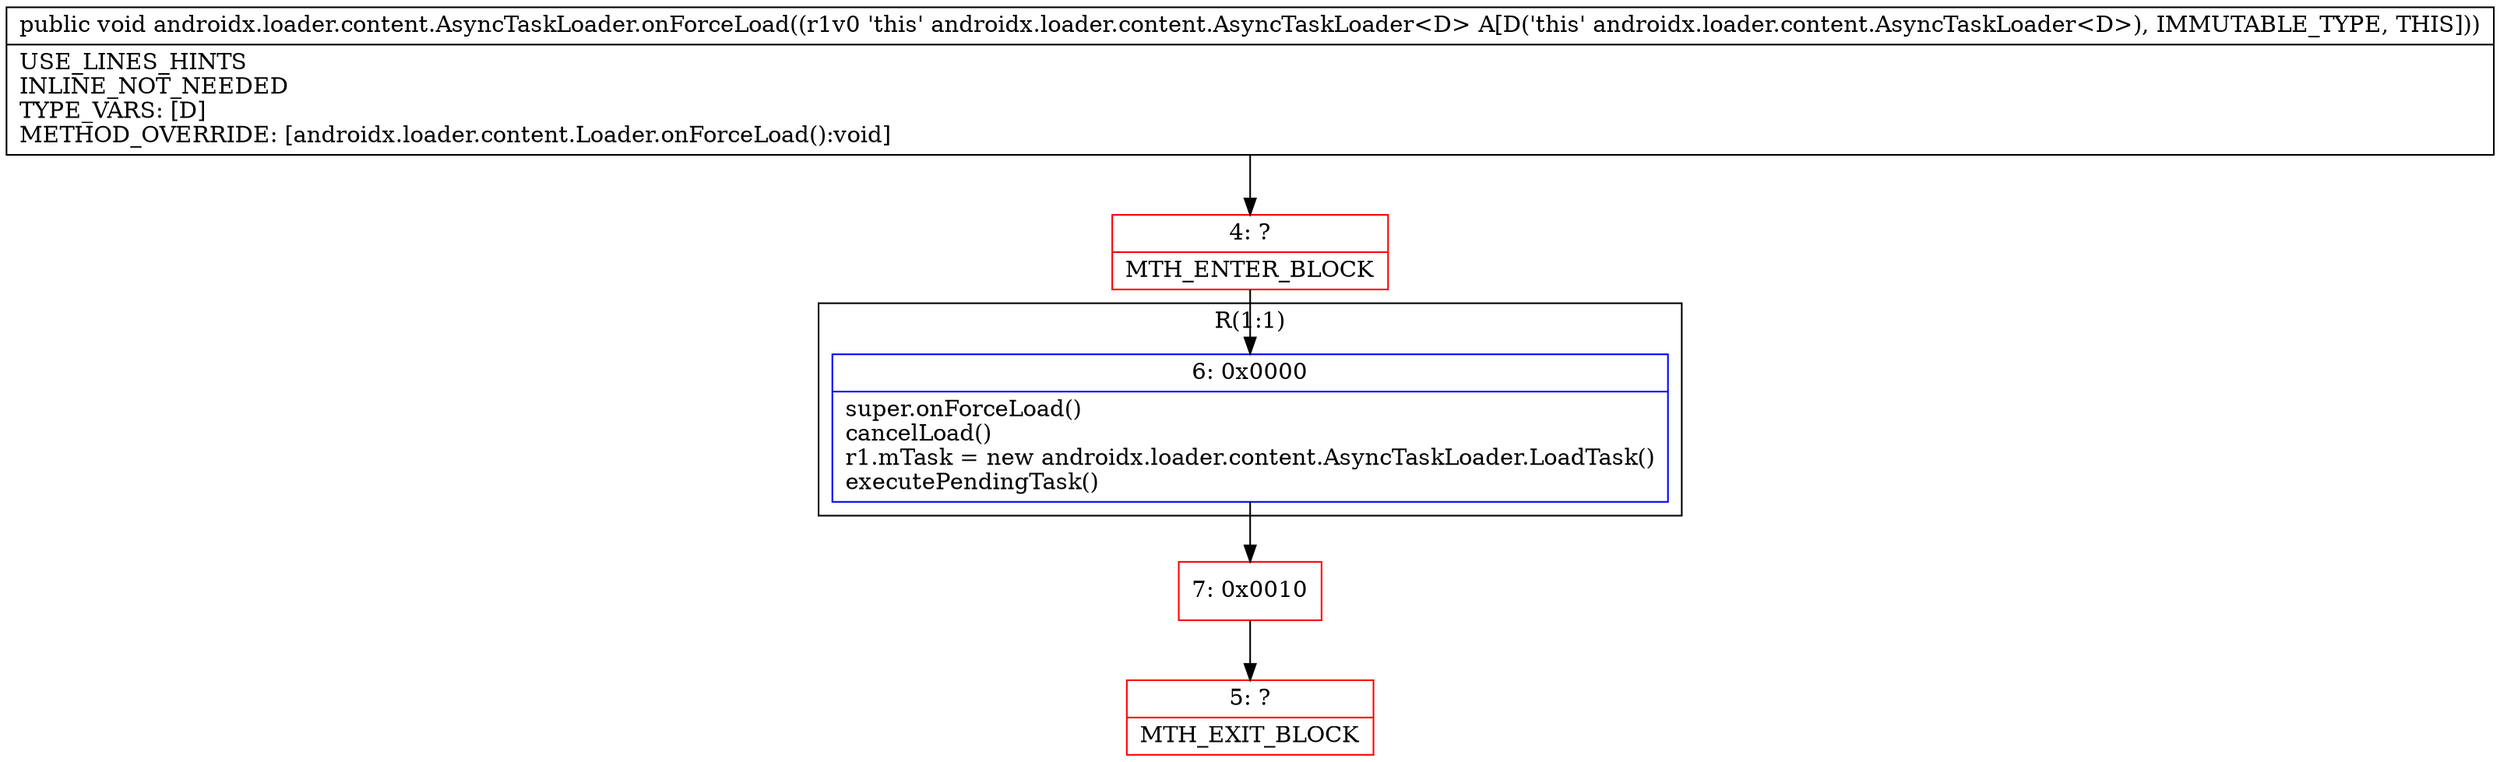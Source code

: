 digraph "CFG forandroidx.loader.content.AsyncTaskLoader.onForceLoad()V" {
subgraph cluster_Region_1940396153 {
label = "R(1:1)";
node [shape=record,color=blue];
Node_6 [shape=record,label="{6\:\ 0x0000|super.onForceLoad()\lcancelLoad()\lr1.mTask = new androidx.loader.content.AsyncTaskLoader.LoadTask()\lexecutePendingTask()\l}"];
}
Node_4 [shape=record,color=red,label="{4\:\ ?|MTH_ENTER_BLOCK\l}"];
Node_7 [shape=record,color=red,label="{7\:\ 0x0010}"];
Node_5 [shape=record,color=red,label="{5\:\ ?|MTH_EXIT_BLOCK\l}"];
MethodNode[shape=record,label="{public void androidx.loader.content.AsyncTaskLoader.onForceLoad((r1v0 'this' androidx.loader.content.AsyncTaskLoader\<D\> A[D('this' androidx.loader.content.AsyncTaskLoader\<D\>), IMMUTABLE_TYPE, THIS]))  | USE_LINES_HINTS\lINLINE_NOT_NEEDED\lTYPE_VARS: [D]\lMETHOD_OVERRIDE: [androidx.loader.content.Loader.onForceLoad():void]\l}"];
MethodNode -> Node_4;Node_6 -> Node_7;
Node_4 -> Node_6;
Node_7 -> Node_5;
}

